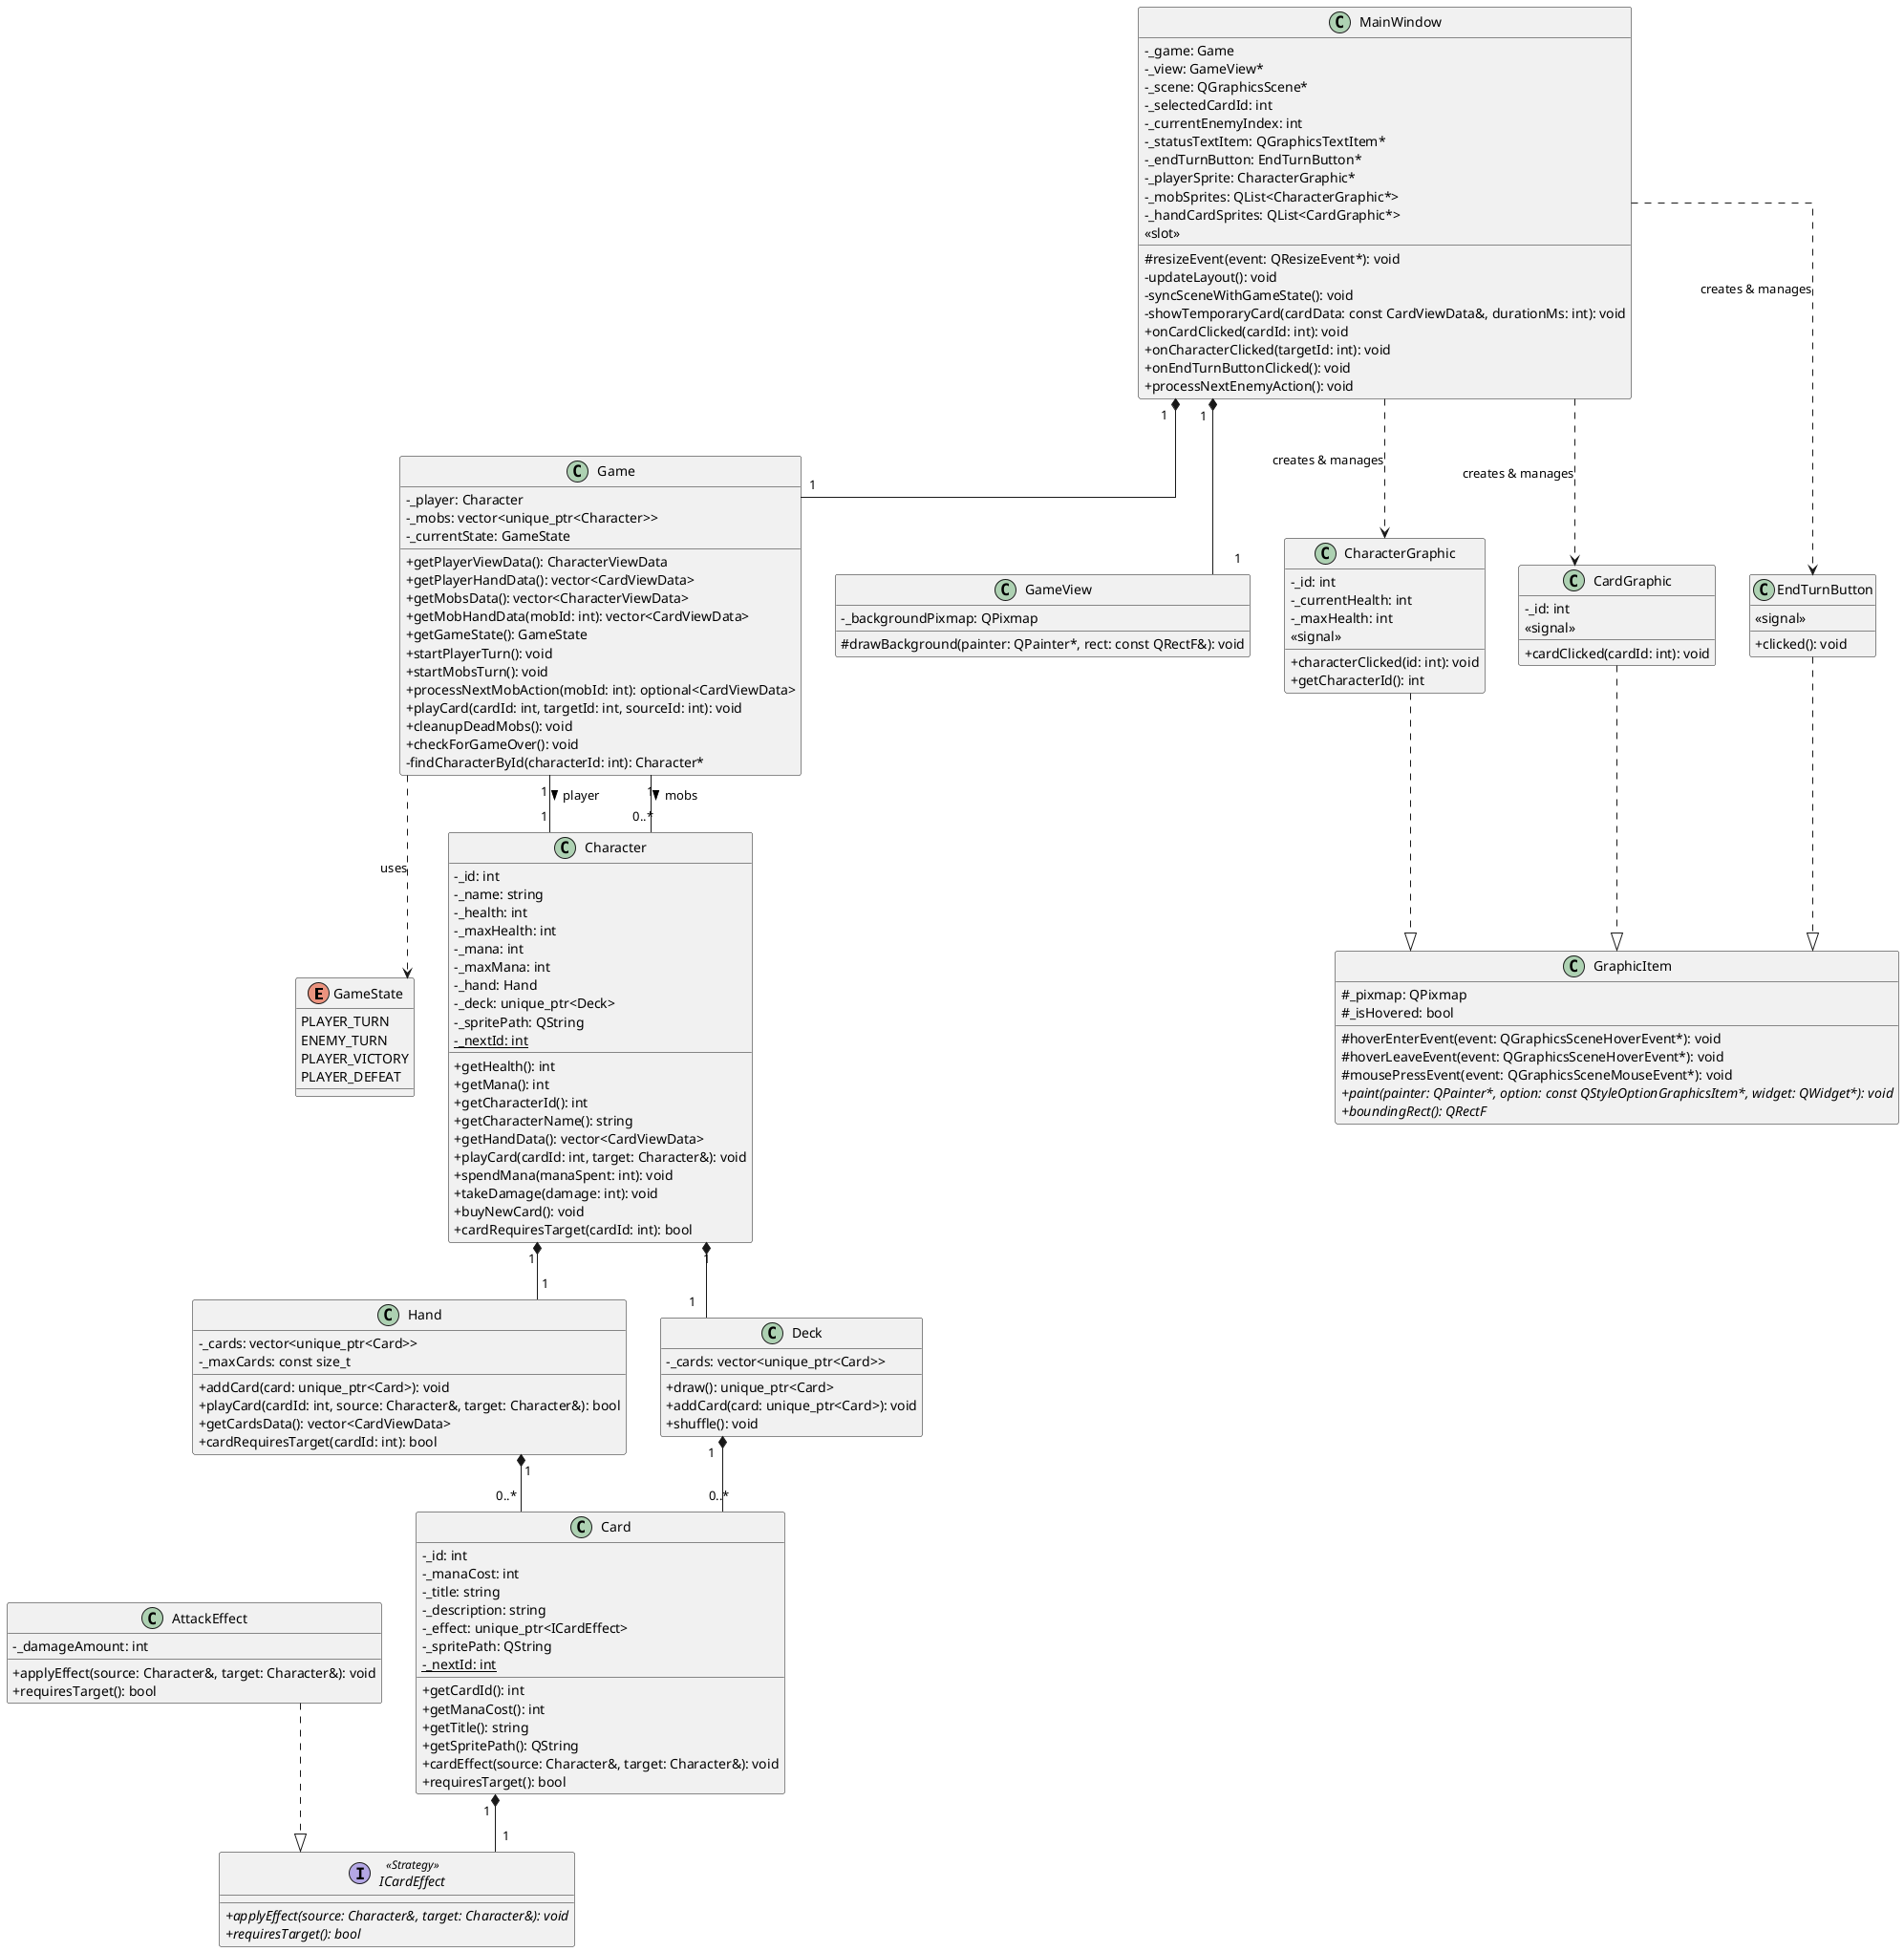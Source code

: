 @startuml class-diagram-reviewed

skinparam ClassAttributeIconSize 0
skinparam linetype ortho

' ================= Lógica do Jogo (Model) =================

Enum GameState {
    PLAYER_TURN
    ENEMY_TURN
    PLAYER_VICTORY
    PLAYER_DEFEAT
}

class Game {
    - _player: Character
    - _mobs: vector<unique_ptr<Character>>
    - _currentState: GameState
    + getPlayerViewData(): CharacterViewData
    + getPlayerHandData(): vector<CardViewData>
    + getMobsData(): vector<CharacterViewData>
    + getMobHandData(mobId: int): vector<CardViewData>
    + getGameState(): GameState
    + startPlayerTurn(): void
    + startMobsTurn(): void
    + processNextMobAction(mobId: int): optional<CardViewData>
    + playCard(cardId: int, targetId: int, sourceId: int): void
    + cleanupDeadMobs(): void
    + checkForGameOver(): void
    - findCharacterById(characterId: int): Character*
}

class Character {
    - _id: int
    - _name: string
    - _health: int
    - _maxHealth: int
    - _mana: int
    - _maxMana: int
    - _hand: Hand
    ' Sugestão: Character possui o Deck
    - _deck: unique_ptr<Deck>
    - _spritePath: QString
    ' Membros estáticos são sublinhados
    - {static} _nextId: int
    + getHealth(): int
    + getMana(): int
    + getCharacterId(): int
    + getCharacterName(): string
    + getHandData(): vector<CardViewData>
    ' Sugestão: playCard em Character delega para um método playCard na Hand
    + playCard(cardId: int, target: Character&): void
    + spendMana(manaSpent: int): void
    + takeDamage(damage: int): void
    + buyNewCard(): void
    + cardRequiresTarget(cardId: int): bool
}

class Hand {
    - _cards: vector<unique_ptr<Card>>
    - _maxCards: const size_t
    + addCard(card: unique_ptr<Card>): void
    ' Sugestão: Refatorado para um método que centraliza a lógica
    + playCard(cardId: int, source: Character&, target: Character&): bool
    + getCardsData(): vector<CardViewData>
    + cardRequiresTarget(cardId: int): bool
}

class Deck {
    ' CRÍTICO: Usar unique_ptr para gerenciar a memória
    - _cards: vector<unique_ptr<Card>>
    + draw(): unique_ptr<Card>
    + addCard(card: unique_ptr<Card>): void
    + shuffle(): void
}

class Card {
    - _id: int
    - _manaCost: int
    - _title: string
    - _description: string
    ' Composição é mais preciso aqui
    - _effect: unique_ptr<ICardEffect>
    - _spritePath: QString
    - {static} _nextId: int
    + getCardId(): int
    + getManaCost(): int
    + getTitle(): string
    + getSpritePath(): QString
    + cardEffect(source: Character&, target: Character&): void
    + requiresTarget(): bool
}

interface ICardEffect <<Strategy>> {
    + {abstract} applyEffect(source: Character&, target: Character&): void
    + {abstract} requiresTarget(): bool
}

class AttackEffect {
    - _damageAmount: int
    + applyEffect(source: Character&, target: Character&): void
    + requiresTarget(): bool
}

' ================= Interface Gráfica (View) =================

class MainWindow {
    - _game: Game
    - _view: GameView*
    - _scene: QGraphicsScene*
    - _selectedCardId: int
    - _currentEnemyIndex: int
    - _statusTextItem: QGraphicsTextItem*
    - _endTurnButton: EndTurnButton*
    - _playerSprite: CharacterGraphic*
    - _mobSprites: QList<CharacterGraphic*>
    - _handCardSprites: QList<CardGraphic*>
    # resizeEvent(event: QResizeEvent*): void
    - updateLayout(): void
    - syncSceneWithGameState(): void
    - showTemporaryCard(cardData: const CardViewData&, durationMs: int): void
    <<slot>>
    + onCardClicked(cardId: int): void
    + onCharacterClicked(targetId: int): void
    + onEndTurnButtonClicked(): void
    + processNextEnemyAction(): void
}
class GameView {
    - _backgroundPixmap: QPixmap
    # drawBackground(painter: QPainter*, rect: const QRectF&): void
}
class GraphicItem {
    # _pixmap: QPixmap
    # _isHovered: bool
    # hoverEnterEvent(event: QGraphicsSceneHoverEvent*): void
    # hoverLeaveEvent(event: QGraphicsSceneHoverEvent*): void
    # mousePressEvent(event: QGraphicsSceneMouseEvent*): void
    + {abstract} paint(painter: QPainter*, option: const QStyleOptionGraphicsItem*, widget: QWidget*): void
    + {abstract} boundingRect(): QRectF
}
class CharacterGraphic {
    - _id: int
    - _currentHealth: int
    - _maxHealth: int
    <<signal>>
    + characterClicked(id: int): void
    + getCharacterId(): int
}

class CardGraphic {
    - _id: int
    <<signal>>
    + cardClicked(cardId: int): void
}
class EndTurnButton {
    <<signal>>
    + clicked(): void
}

' ================= Relacionamentos =================
' --- Relações de Posse (Composição) ---
MainWindow "1" *-- "1" Game
MainWindow "1" *-- "1" GameView
Character "1" *-- "1" Hand
Character "1" *-- "1" Deck
Hand "1" *-- "0..*" Card
Deck "1" *-- "0..*" Card
Card "1" *-- "1" ICardEffect

' --- Relações de Associação ---
Game "1" -- "1" Character : player >
Game "1" -- "0..*" Character : mobs >
Game ..> GameState : uses

MainWindow ..> CharacterGraphic : creates & manages
MainWindow ..> CardGraphic : creates & manages
MainWindow ..> EndTurnButton : creates & manages

' --- Relações de Herança/Implementação ---
CharacterGraphic ..|> GraphicItem
CardGraphic ..|> GraphicItem
EndTurnButton ..|> GraphicItem
AttackEffect ..|> ICardEffect
@enduml